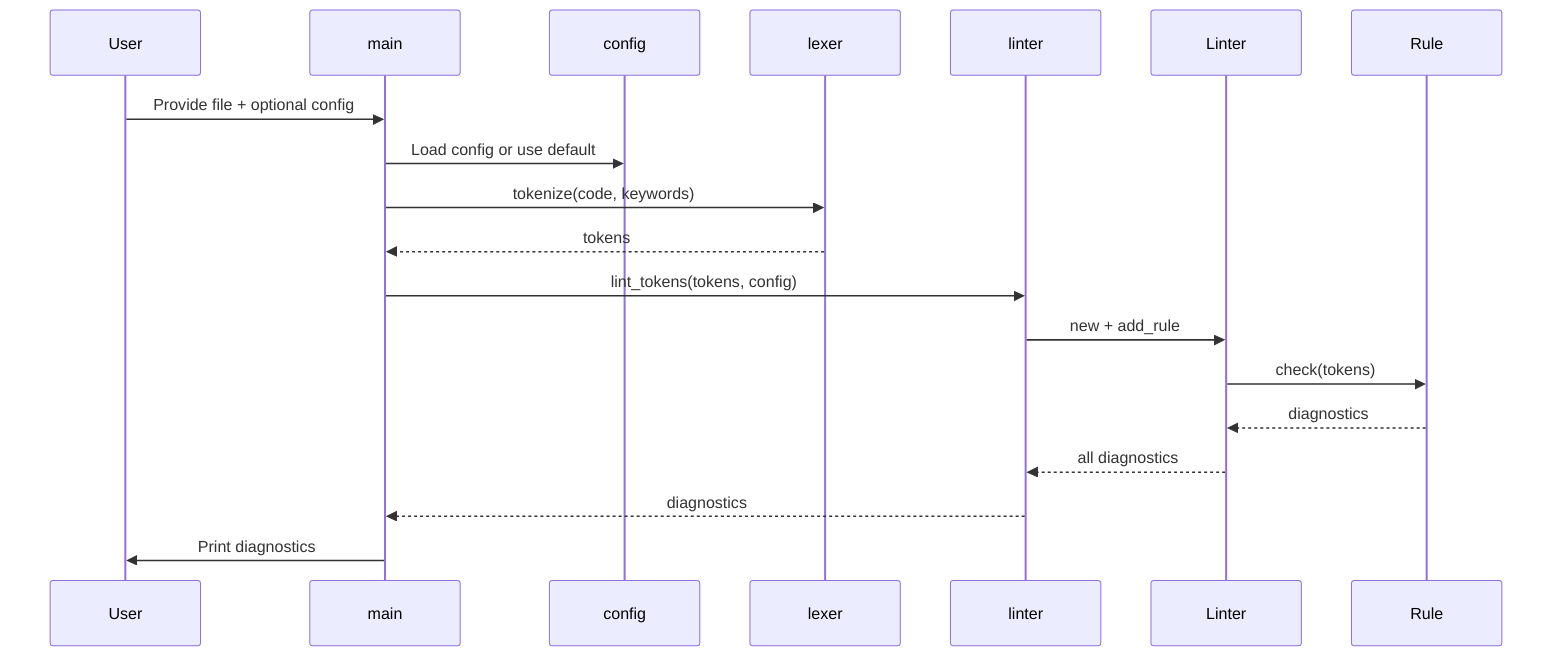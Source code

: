 sequenceDiagram
    participant User
    participant main
    participant config
    participant lexer
    participant linter

    User->>main: Provide file + optional config
    main->>config: Load config or use default
    main->>lexer: tokenize(code, keywords)
    lexer-->>main: tokens
    main->>linter: lint_tokens(tokens, config)
    linter->>Linter: new + add_rule
    Linter->>Rule: check(tokens)
    Rule-->>Linter: diagnostics
    Linter-->>linter: all diagnostics
    linter-->>main: diagnostics
    main->>User: Print diagnostics